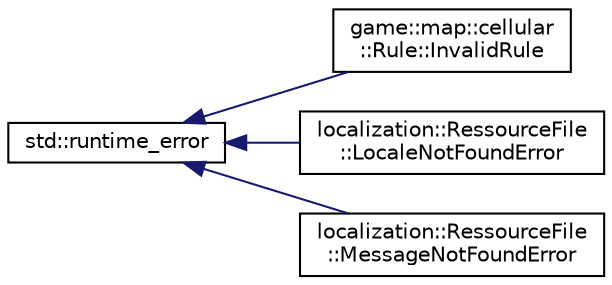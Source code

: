 digraph "Graphical Class Hierarchy"
{
 // LATEX_PDF_SIZE
  edge [fontname="Helvetica",fontsize="10",labelfontname="Helvetica",labelfontsize="10"];
  node [fontname="Helvetica",fontsize="10",shape=record];
  rankdir="LR";
  Node0 [label="std::runtime_error",height=0.2,width=0.4,color="black", fillcolor="white", style="filled",URL="/home/runner/work/Bomberman-Global-Offensive/Bomberman-Global-Offensive/doc/external/cppreference-doxygen-web.tag.xml$cpp/error/runtime_error.html",tooltip=" "];
  Node0 -> Node1 [dir="back",color="midnightblue",fontsize="10",style="solid",fontname="Helvetica"];
  Node1 [label="game::map::cellular\l::Rule::InvalidRule",height=0.2,width=0.4,color="black", fillcolor="white", style="filled",URL="$classgame_1_1map_1_1cellular_1_1_rule_1_1_invalid_rule.html",tooltip="Exception thrown when an error occured in the rule parsing."];
  Node0 -> Node2 [dir="back",color="midnightblue",fontsize="10",style="solid",fontname="Helvetica"];
  Node2 [label="localization::RessourceFile\l::LocaleNotFoundError",height=0.2,width=0.4,color="black", fillcolor="white", style="filled",URL="$classlocalization_1_1_ressource_file_1_1_locale_not_found_error.html",tooltip="Exception thrown when the locale file can't be found."];
  Node0 -> Node3 [dir="back",color="midnightblue",fontsize="10",style="solid",fontname="Helvetica"];
  Node3 [label="localization::RessourceFile\l::MessageNotFoundError",height=0.2,width=0.4,color="black", fillcolor="white", style="filled",URL="$classlocalization_1_1_ressource_file_1_1_message_not_found_error.html",tooltip="Exception thrown when a message in a locale can't be found."];
}
